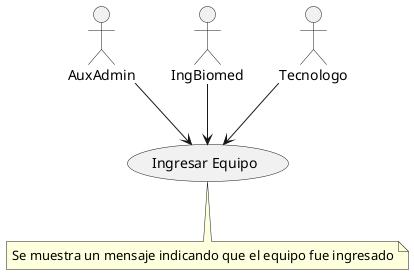 @startuml
'https://plantuml.com/use-case-diagram

  AuxAdmin --> (Ingresar Equipo)
  IngBiomed --> (Ingresar Equipo)
  Tecnologo --> (Ingresar Equipo)

note "Se muestra un mensaje indicando que el equipo fue ingresado" as N2
(Ingresar Equipo) .. N2

@enduml

